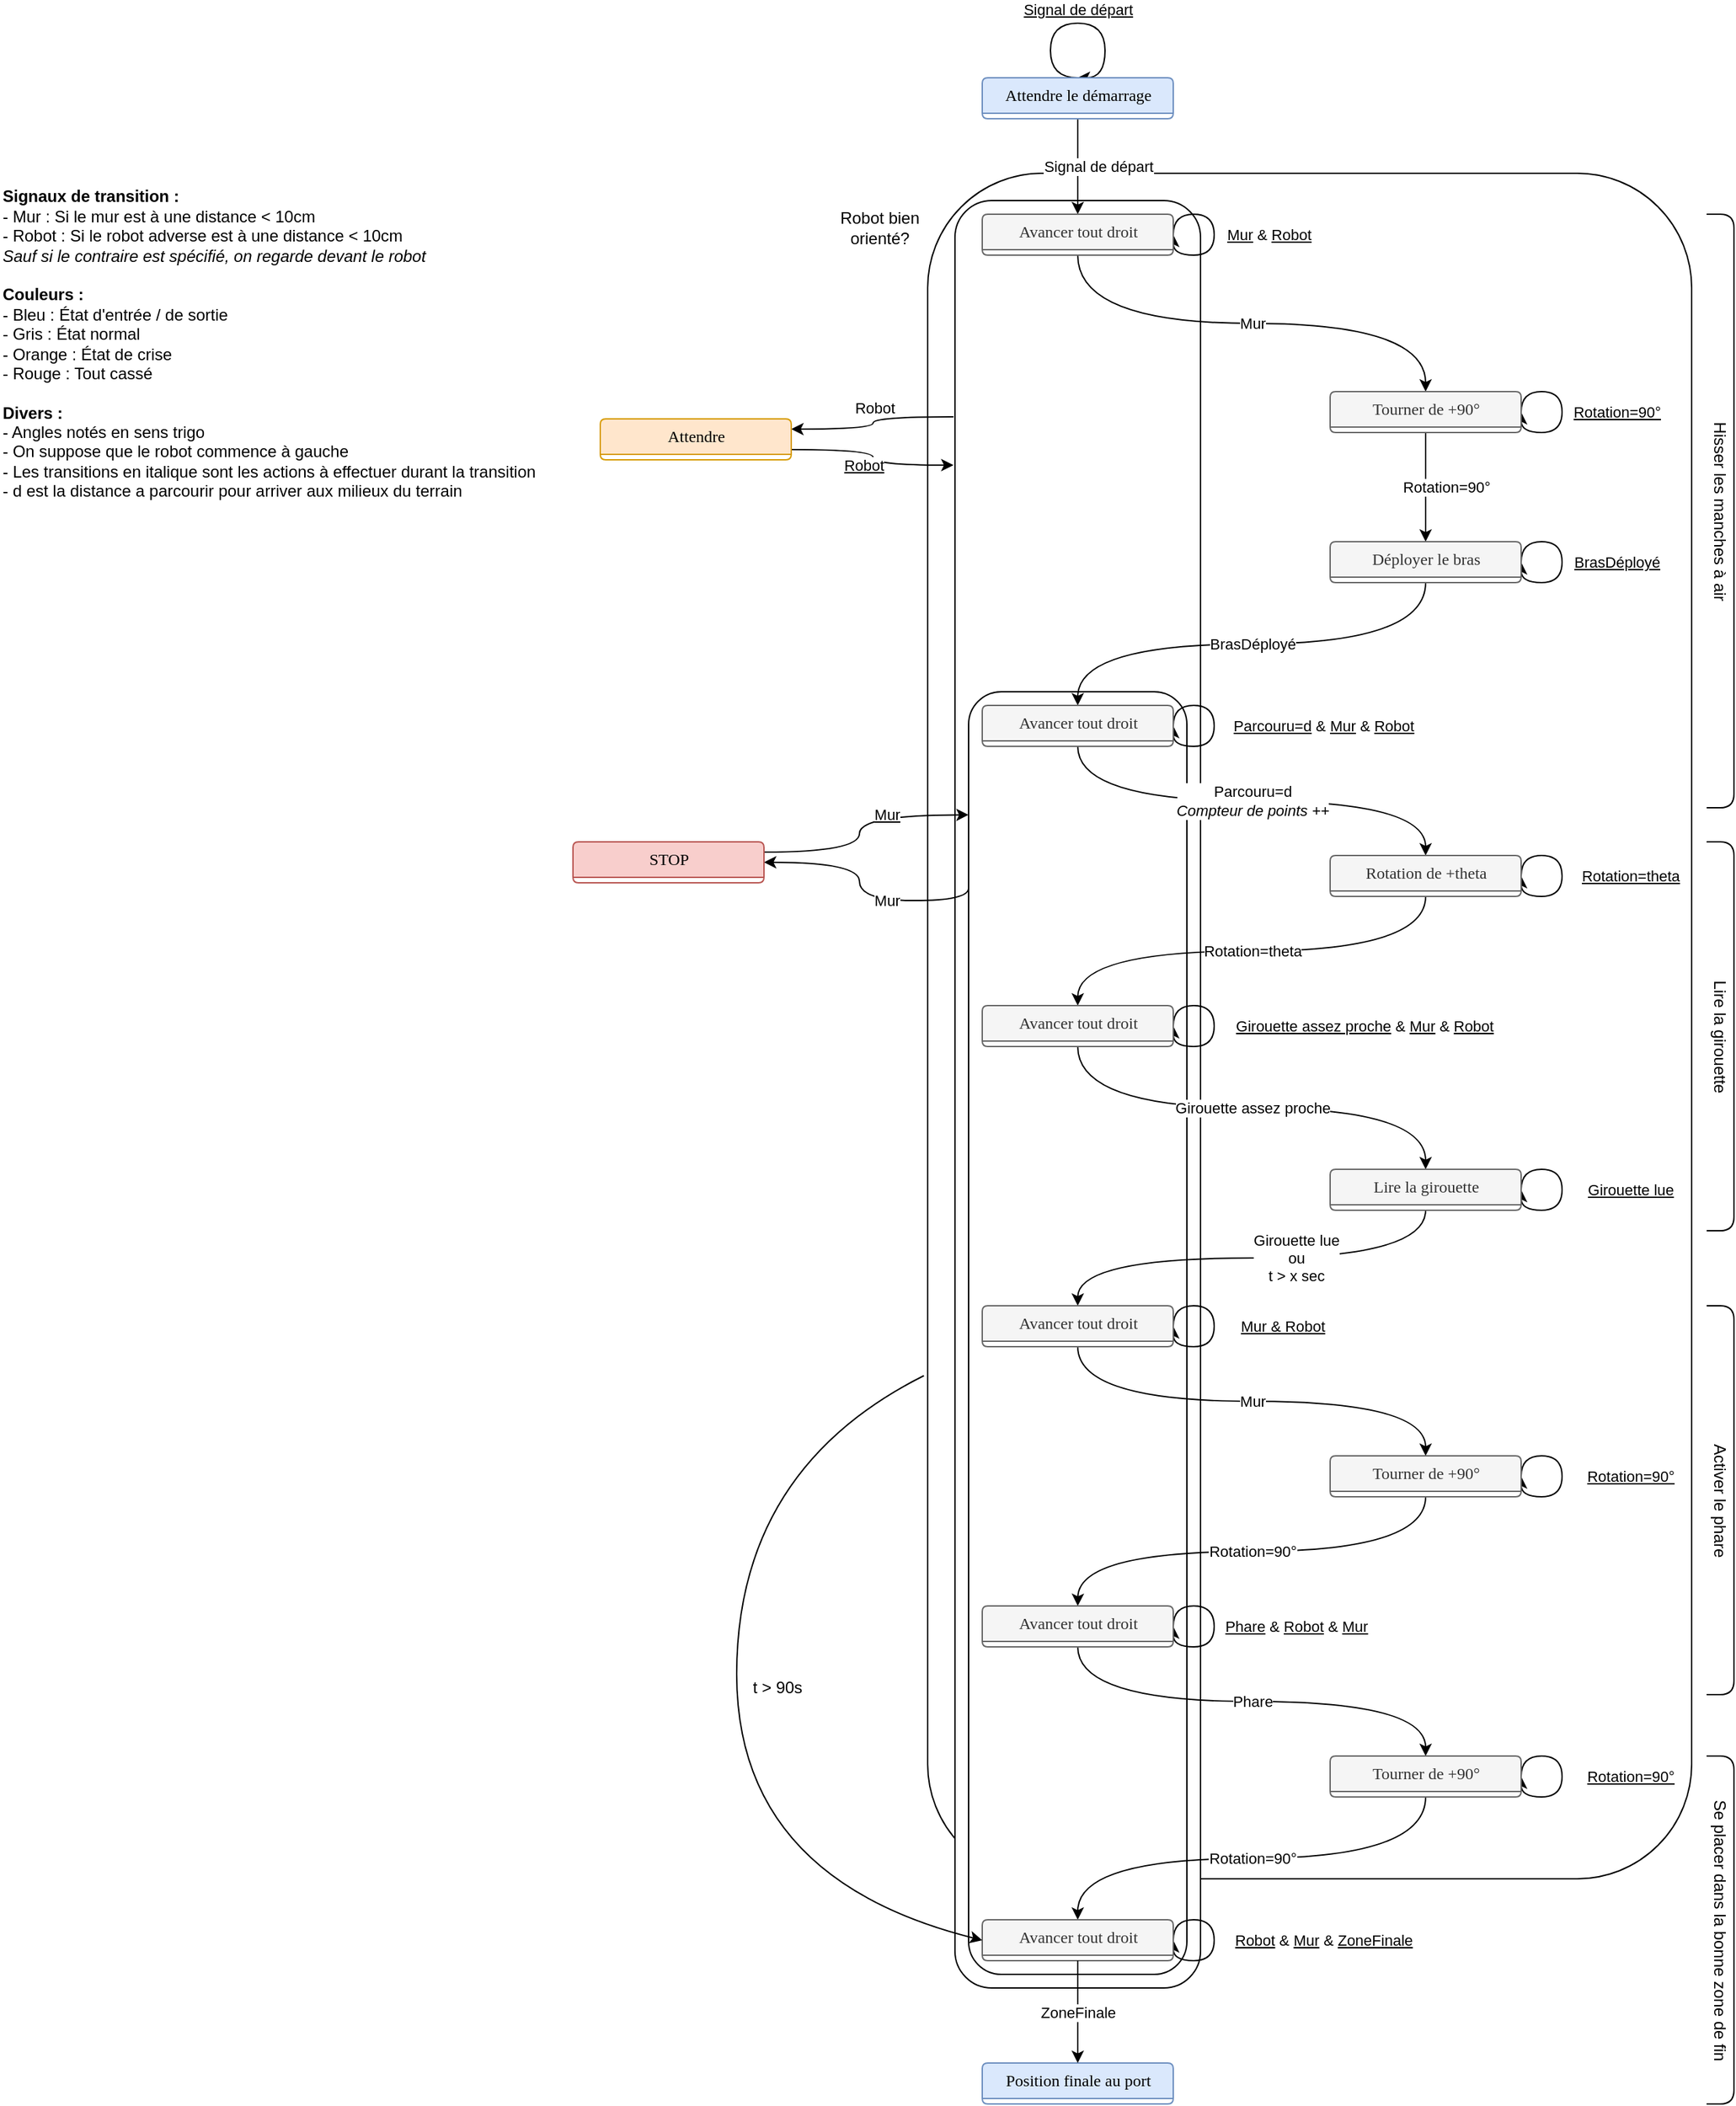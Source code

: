 <mxfile version="14.2.6" type="device"><diagram name="Page-1" id="b520641d-4fe3-3701-9064-5fc419738815"><mxGraphModel dx="2547" dy="750" grid="1" gridSize="10" guides="1" tooltips="1" connect="1" arrows="1" fold="1" page="1" pageScale="1" pageWidth="1100" pageHeight="850" background="#ffffff" math="0" shadow="0"><root><mxCell id="0"/><mxCell id="1" parent="0"/><mxCell id="2p9rYygOuAM-trx6Yood-19" value="" style="rounded=1;whiteSpace=wrap;html=1;" vertex="1" parent="1"><mxGeometry x="110" y="410" width="560" height="1250" as="geometry"/></mxCell><mxCell id="2p9rYygOuAM-trx6Yood-4" value="" style="rounded=1;whiteSpace=wrap;html=1;" vertex="1" parent="1"><mxGeometry x="130" y="430" width="180" height="1310" as="geometry"/></mxCell><mxCell id="2p9rYygOuAM-trx6Yood-2" value="" style="rounded=1;whiteSpace=wrap;html=1;" vertex="1" parent="1"><mxGeometry x="140" y="790" width="160" height="940" as="geometry"/></mxCell><mxCell id="s9x8Dmi7foAoJ5Lqia8o-12" value="Signal de départ" style="edgeStyle=orthogonalEdgeStyle;orthogonalLoop=1;jettySize=auto;html=1;curved=1;" parent="1" source="21ea969265ad0168-6" target="s9x8Dmi7foAoJ5Lqia8o-6" edge="1"><mxGeometry y="15" relative="1" as="geometry"><mxPoint as="offset"/></mxGeometry></mxCell><mxCell id="s9x8Dmi7foAoJ5Lqia8o-29" value="&lt;u&gt;Signal de départ&lt;/u&gt;" style="edgeStyle=orthogonalEdgeStyle;curved=1;orthogonalLoop=1;jettySize=auto;html=1;exitX=0.5;exitY=0;exitDx=0;exitDy=0;" parent="1" source="21ea969265ad0168-6" edge="1"><mxGeometry y="10" relative="1" as="geometry"><mxPoint x="220" y="340" as="targetPoint"/><Array as="points"><mxPoint x="200" y="340"/><mxPoint x="200" y="300"/><mxPoint x="240" y="300"/><mxPoint x="240" y="340"/></Array><mxPoint as="offset"/></mxGeometry></mxCell><mxCell id="21ea969265ad0168-6" value="Attendre&amp;nbsp;le démarrage" style="swimlane;html=1;fontStyle=0;childLayout=stackLayout;horizontal=1;startSize=26;fillColor=#dae8fc;horizontalStack=0;resizeParent=1;resizeLast=0;collapsible=1;marginBottom=0;swimlaneFillColor=#ffffff;align=center;rounded=1;shadow=0;comic=0;labelBackgroundColor=none;strokeWidth=1;fontFamily=Verdana;fontSize=12;strokeColor=#6c8ebf;" parent="1" vertex="1" collapsed="1"><mxGeometry x="150" y="340" width="140" height="30" as="geometry"><mxRectangle x="150" y="340" width="160" height="120" as="alternateBounds"/></mxGeometry></mxCell><mxCell id="21ea969265ad0168-7" value="Position : Zone de départ" style="text;html=1;strokeColor=none;fillColor=none;spacingLeft=4;spacingRight=4;whiteSpace=wrap;overflow=hidden;rotatable=0;points=[[0,0.5],[1,0.5]];portConstraint=eastwest;" parent="21ea969265ad0168-6" vertex="1"><mxGeometry y="26" width="140" height="26" as="geometry"/></mxCell><mxCell id="21ea969265ad0168-8" value="&lt;font color=&quot;#ff0000&quot;&gt;Vérifier qu'on peut orienter le robot en direction du bas (vers les manches à air)&lt;/font&gt;" style="text;html=1;strokeColor=none;fillColor=none;spacingLeft=4;spacingRight=4;whiteSpace=wrap;overflow=hidden;rotatable=0;points=[[0,0.5],[1,0.5]];portConstraint=eastwest;" parent="21ea969265ad0168-6" vertex="1"><mxGeometry y="52" width="140" height="58" as="geometry"/></mxCell><mxCell id="s9x8Dmi7foAoJ5Lqia8o-63" value="Mur" style="edgeStyle=orthogonalEdgeStyle;curved=1;orthogonalLoop=1;jettySize=auto;html=1;exitX=0.5;exitY=1;exitDx=0;exitDy=0;" parent="1" source="s9x8Dmi7foAoJ5Lqia8o-6" target="s9x8Dmi7foAoJ5Lqia8o-20" edge="1"><mxGeometry relative="1" as="geometry"/></mxCell><mxCell id="s9x8Dmi7foAoJ5Lqia8o-67" value="Robot" style="edgeStyle=orthogonalEdgeStyle;curved=1;orthogonalLoop=1;jettySize=auto;html=1;exitX=-0.006;exitY=0.121;exitDx=0;exitDy=0;entryX=1;entryY=0.25;entryDx=0;entryDy=0;exitPerimeter=0;" parent="1" source="2p9rYygOuAM-trx6Yood-4" target="s9x8Dmi7foAoJ5Lqia8o-30" edge="1"><mxGeometry x="-0.091" y="-7" relative="1" as="geometry"><mxPoint as="offset"/></mxGeometry></mxCell><mxCell id="s9x8Dmi7foAoJ5Lqia8o-69" value="&lt;u&gt;Mur&lt;/u&gt;&amp;nbsp;&amp;amp; &lt;u&gt;Robot&lt;/u&gt;" style="edgeStyle=orthogonalEdgeStyle;curved=1;orthogonalLoop=1;jettySize=auto;html=1;exitX=1;exitY=0.5;exitDx=0;exitDy=0;" parent="1" source="s9x8Dmi7foAoJ5Lqia8o-6" edge="1"><mxGeometry y="40" relative="1" as="geometry"><mxPoint x="290" y="455" as="targetPoint"/><Array as="points"><mxPoint x="290" y="440"/><mxPoint x="320" y="440"/><mxPoint x="320" y="470"/><mxPoint x="290" y="470"/></Array><mxPoint as="offset"/></mxGeometry></mxCell><mxCell id="s9x8Dmi7foAoJ5Lqia8o-6" value="Avancer tout droit" style="swimlane;html=1;fontStyle=0;childLayout=stackLayout;horizontal=1;startSize=26;fillColor=#f5f5f5;horizontalStack=0;resizeParent=1;resizeLast=0;collapsible=1;marginBottom=0;swimlaneFillColor=#ffffff;align=center;rounded=1;shadow=0;comic=0;labelBackgroundColor=none;strokeWidth=1;fontFamily=Verdana;fontSize=12;strokeColor=#666666;fontColor=#333333;" parent="1" vertex="1" collapsed="1"><mxGeometry x="150" y="440" width="140" height="30" as="geometry"><mxRectangle x="150" y="440" width="160" height="110" as="alternateBounds"/></mxGeometry></mxCell><mxCell id="s9x8Dmi7foAoJ5Lqia8o-7" value="Position : Zone de départ" style="text;html=1;strokeColor=none;fillColor=none;spacingLeft=4;spacingRight=4;whiteSpace=wrap;overflow=hidden;rotatable=0;points=[[0,0.5],[1,0.5]];portConstraint=eastwest;" parent="s9x8Dmi7foAoJ5Lqia8o-6" vertex="1"><mxGeometry y="26" width="140" height="26" as="geometry"/></mxCell><mxCell id="s9x8Dmi7foAoJ5Lqia8o-8" value="Corriger l'asservissement avec la distance au mur" style="text;html=1;strokeColor=none;fillColor=none;spacingLeft=4;spacingRight=4;whiteSpace=wrap;overflow=hidden;rotatable=0;points=[[0,0.5],[1,0.5]];portConstraint=eastwest;" parent="s9x8Dmi7foAoJ5Lqia8o-6" vertex="1"><mxGeometry y="52" width="140" height="58" as="geometry"/></mxCell><mxCell id="s9x8Dmi7foAoJ5Lqia8o-45" value="Rotation=90°" style="edgeStyle=orthogonalEdgeStyle;curved=1;orthogonalLoop=1;jettySize=auto;html=1;" parent="1" source="s9x8Dmi7foAoJ5Lqia8o-20" target="s9x8Dmi7foAoJ5Lqia8o-41" edge="1"><mxGeometry y="15" relative="1" as="geometry"><mxPoint as="offset"/></mxGeometry></mxCell><mxCell id="s9x8Dmi7foAoJ5Lqia8o-72" value="&lt;u&gt;Rotation=90°&lt;/u&gt;" style="edgeStyle=orthogonalEdgeStyle;curved=1;orthogonalLoop=1;jettySize=auto;html=1;exitX=1;exitY=0.5;exitDx=0;exitDy=0;entryX=1;entryY=0.5;entryDx=0;entryDy=0;" parent="1" source="s9x8Dmi7foAoJ5Lqia8o-20" target="s9x8Dmi7foAoJ5Lqia8o-20" edge="1"><mxGeometry y="40" relative="1" as="geometry"><mxPoint x="575" y="585.167" as="targetPoint"/><Array as="points"><mxPoint x="545" y="570"/><mxPoint x="575" y="570"/><mxPoint x="575" y="600"/><mxPoint x="545" y="600"/></Array><mxPoint as="offset"/></mxGeometry></mxCell><mxCell id="s9x8Dmi7foAoJ5Lqia8o-20" value="Tourner de +90°" style="swimlane;html=1;fontStyle=0;childLayout=stackLayout;horizontal=1;startSize=26;fillColor=#f5f5f5;horizontalStack=0;resizeParent=1;resizeLast=0;collapsible=1;marginBottom=0;swimlaneFillColor=#ffffff;align=center;rounded=1;shadow=0;comic=0;labelBackgroundColor=none;strokeWidth=1;fontFamily=Verdana;fontSize=12;strokeColor=#666666;fontColor=#333333;" parent="1" vertex="1" collapsed="1"><mxGeometry x="405" y="570" width="140" height="30" as="geometry"><mxRectangle x="405" y="570" width="160" height="110" as="alternateBounds"/></mxGeometry></mxCell><mxCell id="s9x8Dmi7foAoJ5Lqia8o-21" value="Position :&amp;nbsp;En bas à gauche" style="text;html=1;strokeColor=none;fillColor=none;spacingLeft=4;spacingRight=4;whiteSpace=wrap;overflow=hidden;rotatable=0;points=[[0,0.5],[1,0.5]];portConstraint=eastwest;" parent="s9x8Dmi7foAoJ5Lqia8o-20" vertex="1"><mxGeometry y="26" width="140" height="26" as="geometry"/></mxCell><mxCell id="s9x8Dmi7foAoJ5Lqia8o-22" value="Si l'angle n'est pas parfait, une correction pourra avoir lieu durant le déplacement" style="text;html=1;strokeColor=none;fillColor=none;spacingLeft=4;spacingRight=4;whiteSpace=wrap;overflow=hidden;rotatable=0;points=[[0,0.5],[1,0.5]];portConstraint=eastwest;" parent="s9x8Dmi7foAoJ5Lqia8o-20" vertex="1"><mxGeometry y="52" width="140" height="58" as="geometry"/></mxCell><mxCell id="s9x8Dmi7foAoJ5Lqia8o-68" value="&lt;u&gt;Robot&lt;/u&gt;" style="edgeStyle=orthogonalEdgeStyle;curved=1;orthogonalLoop=1;jettySize=auto;html=1;exitX=1;exitY=0.75;exitDx=0;exitDy=0;entryX=-0.006;entryY=0.148;entryDx=0;entryDy=0;entryPerimeter=0;" parent="1" source="s9x8Dmi7foAoJ5Lqia8o-30" target="2p9rYygOuAM-trx6Yood-4" edge="1"><mxGeometry x="0.091" y="-7" relative="1" as="geometry"><mxPoint as="offset"/></mxGeometry></mxCell><mxCell id="s9x8Dmi7foAoJ5Lqia8o-30" value="Attendre" style="swimlane;html=1;fontStyle=0;childLayout=stackLayout;horizontal=1;startSize=26;fillColor=#ffe6cc;horizontalStack=0;resizeParent=1;resizeLast=0;collapsible=1;marginBottom=0;swimlaneFillColor=#ffffff;align=center;rounded=1;shadow=0;comic=0;labelBackgroundColor=none;strokeWidth=1;fontFamily=Verdana;fontSize=12;strokeColor=#d79b00;" parent="1" vertex="1" collapsed="1"><mxGeometry x="-130" y="590" width="140" height="30" as="geometry"><mxRectangle x="-130" y="590" width="160" height="100" as="alternateBounds"/></mxGeometry></mxCell><mxCell id="s9x8Dmi7foAoJ5Lqia8o-31" value="Juste attendre. Contourner est risqué au niveau de l'asservissement &amp;amp; précision" style="text;html=1;strokeColor=none;fillColor=none;spacingLeft=4;spacingRight=4;whiteSpace=wrap;overflow=hidden;rotatable=0;points=[[0,0.5],[1,0.5]];portConstraint=eastwest;" parent="s9x8Dmi7foAoJ5Lqia8o-30" vertex="1"><mxGeometry y="26" width="140" height="74" as="geometry"/></mxCell><mxCell id="s9x8Dmi7foAoJ5Lqia8o-39" value="&lt;b&gt;Signaux de transition :&lt;br&gt;&lt;/b&gt;- Mur : Si le mur est à une distance &amp;lt; 10cm&lt;br&gt;&lt;div&gt;&lt;span&gt;- Robot : Si le robot adverse est à une distance &amp;lt; 10cm&lt;/span&gt;&lt;/div&gt;&lt;div&gt;&lt;i&gt;Sauf si le contraire est spécifié, on regarde devant le robot&lt;/i&gt;&lt;/div&gt;&lt;div&gt;&lt;br&gt;&lt;/div&gt;&lt;div&gt;&lt;b&gt;Couleurs :&lt;/b&gt;&lt;/div&gt;&lt;div&gt;- Bleu : État d'entrée / de sortie&lt;/div&gt;&lt;div&gt;- Gris : État normal&lt;/div&gt;&lt;div&gt;- Orange : État de crise&lt;/div&gt;&lt;div&gt;- Rouge : Tout cassé&lt;/div&gt;&lt;div&gt;&lt;b&gt;&lt;br&gt;&lt;/b&gt;&lt;/div&gt;&lt;div&gt;&lt;b&gt;Divers :&amp;nbsp;&lt;/b&gt;&lt;/div&gt;&lt;div&gt;- Angles notés en sens trigo&lt;/div&gt;&lt;div&gt;- On suppose que le robot commence à gauche&lt;/div&gt;&lt;div&gt;- Les transitions en italique sont les actions à effectuer durant la transition&lt;/div&gt;&lt;div&gt;- d est la distance a parcourir pour arriver aux milieux du terrain&lt;/div&gt;" style="text;html=1;align=left;verticalAlign=middle;resizable=0;points=[];autosize=1;" parent="1" vertex="1"><mxGeometry x="-570" y="420" width="410" height="230" as="geometry"/></mxCell><mxCell id="s9x8Dmi7foAoJ5Lqia8o-70" value="BrasDéployé" style="edgeStyle=orthogonalEdgeStyle;curved=1;orthogonalLoop=1;jettySize=auto;html=1;exitX=0.5;exitY=1;exitDx=0;exitDy=0;" parent="1" source="s9x8Dmi7foAoJ5Lqia8o-41" target="s9x8Dmi7foAoJ5Lqia8o-46" edge="1"><mxGeometry relative="1" as="geometry"/></mxCell><mxCell id="s9x8Dmi7foAoJ5Lqia8o-71" value="&lt;u&gt;BrasDéployé&lt;/u&gt;" style="edgeStyle=orthogonalEdgeStyle;curved=1;orthogonalLoop=1;jettySize=auto;html=1;exitX=1;exitY=0.5;exitDx=0;exitDy=0;entryX=1;entryY=0.5;entryDx=0;entryDy=0;" parent="1" source="s9x8Dmi7foAoJ5Lqia8o-41" target="s9x8Dmi7foAoJ5Lqia8o-41" edge="1"><mxGeometry y="40" relative="1" as="geometry"><mxPoint x="615" y="695.167" as="targetPoint"/><Array as="points"><mxPoint x="545" y="680"/><mxPoint x="575" y="680"/><mxPoint x="575" y="710"/><mxPoint x="545" y="710"/></Array><mxPoint as="offset"/></mxGeometry></mxCell><mxCell id="s9x8Dmi7foAoJ5Lqia8o-41" value="Déployer le bras" style="swimlane;html=1;fontStyle=0;childLayout=stackLayout;horizontal=1;startSize=26;fillColor=#f5f5f5;horizontalStack=0;resizeParent=1;resizeLast=0;collapsible=1;marginBottom=0;swimlaneFillColor=#ffffff;align=center;rounded=1;shadow=0;comic=0;labelBackgroundColor=none;strokeWidth=1;fontFamily=Verdana;fontSize=12;strokeColor=#666666;fontColor=#333333;" parent="1" vertex="1" collapsed="1"><mxGeometry x="405" y="680" width="140" height="30" as="geometry"><mxRectangle x="405" y="680" width="160" height="110" as="alternateBounds"/></mxGeometry></mxCell><mxCell id="s9x8Dmi7foAoJ5Lqia8o-42" value="Position : Zone de départ" style="text;html=1;strokeColor=none;fillColor=none;spacingLeft=4;spacingRight=4;whiteSpace=wrap;overflow=hidden;rotatable=0;points=[[0,0.5],[1,0.5]];portConstraint=eastwest;" parent="s9x8Dmi7foAoJ5Lqia8o-41" vertex="1"><mxGeometry y="26" width="140" height="26" as="geometry"/></mxCell><mxCell id="s9x8Dmi7foAoJ5Lqia8o-43" value="&lt;font color=&quot;#ff0000&quot;&gt;Peut-être implémenter une gestion de crise si le bras est bloqué&lt;/font&gt;" style="text;html=1;strokeColor=none;fillColor=none;spacingLeft=4;spacingRight=4;whiteSpace=wrap;overflow=hidden;rotatable=0;points=[[0,0.5],[1,0.5]];portConstraint=eastwest;" parent="s9x8Dmi7foAoJ5Lqia8o-41" vertex="1"><mxGeometry y="52" width="140" height="48" as="geometry"/></mxCell><mxCell id="s9x8Dmi7foAoJ5Lqia8o-65" value="&lt;u&gt;Parcouru=d&lt;/u&gt;&amp;nbsp;&amp;amp; &lt;u&gt;Mur&lt;/u&gt;&amp;nbsp;&amp;amp; &lt;u&gt;Robot&lt;/u&gt;" style="edgeStyle=orthogonalEdgeStyle;curved=1;orthogonalLoop=1;jettySize=auto;html=1;exitX=1;exitY=0.5;exitDx=0;exitDy=0;entryX=1;entryY=0.5;entryDx=0;entryDy=0;" parent="1" source="s9x8Dmi7foAoJ5Lqia8o-46" target="s9x8Dmi7foAoJ5Lqia8o-46" edge="1"><mxGeometry y="80" relative="1" as="geometry"><mxPoint x="350" y="800" as="targetPoint"/><Array as="points"><mxPoint x="290" y="800"/><mxPoint x="320" y="800"/><mxPoint x="320" y="830"/><mxPoint x="290" y="830"/></Array><mxPoint as="offset"/></mxGeometry></mxCell><mxCell id="s9x8Dmi7foAoJ5Lqia8o-78" value="Parcouru=d&lt;br&gt;&lt;i&gt;Compteur de points ++&lt;/i&gt;" style="edgeStyle=orthogonalEdgeStyle;curved=1;orthogonalLoop=1;jettySize=auto;html=1;exitX=0.5;exitY=1;exitDx=0;exitDy=0;" parent="1" source="s9x8Dmi7foAoJ5Lqia8o-46" target="s9x8Dmi7foAoJ5Lqia8o-75" edge="1"><mxGeometry relative="1" as="geometry"/></mxCell><mxCell id="s9x8Dmi7foAoJ5Lqia8o-82" value="Mur" style="edgeStyle=orthogonalEdgeStyle;curved=1;orthogonalLoop=1;jettySize=auto;html=1;exitX=0;exitY=0.153;exitDx=0;exitDy=0;entryX=1;entryY=0.5;entryDx=0;entryDy=0;exitPerimeter=0;" parent="1" source="2p9rYygOuAM-trx6Yood-2" target="s9x8Dmi7foAoJ5Lqia8o-79" edge="1"><mxGeometry x="-0.261" relative="1" as="geometry"><Array as="points"><mxPoint x="140" y="943"/><mxPoint x="60" y="943"/><mxPoint x="60" y="915"/></Array><mxPoint as="offset"/><mxPoint x="140" y="900" as="sourcePoint"/></mxGeometry></mxCell><mxCell id="s9x8Dmi7foAoJ5Lqia8o-46" value="Avancer tout droit" style="swimlane;html=1;fontStyle=0;childLayout=stackLayout;horizontal=1;startSize=26;fillColor=#f5f5f5;horizontalStack=0;resizeParent=1;resizeLast=0;collapsible=1;marginBottom=0;swimlaneFillColor=#ffffff;align=center;rounded=1;shadow=0;comic=0;labelBackgroundColor=none;strokeWidth=1;fontFamily=Verdana;fontSize=12;strokeColor=#666666;fontColor=#333333;" parent="1" vertex="1" collapsed="1"><mxGeometry x="150" y="800" width="140" height="30" as="geometry"><mxRectangle x="150" y="800" width="160" height="110" as="alternateBounds"/></mxGeometry></mxCell><mxCell id="s9x8Dmi7foAoJ5Lqia8o-47" value="Position : Zone de départ" style="text;html=1;strokeColor=none;fillColor=none;spacingLeft=4;spacingRight=4;whiteSpace=wrap;overflow=hidden;rotatable=0;points=[[0,0.5],[1,0.5]];portConstraint=eastwest;" parent="s9x8Dmi7foAoJ5Lqia8o-46" vertex="1"><mxGeometry y="26" width="140" height="26" as="geometry"/></mxCell><mxCell id="s9x8Dmi7foAoJ5Lqia8o-48" value="&lt;font color=&quot;#ff0000&quot;&gt;Distance à parcourir à préciser !&lt;/font&gt;" style="text;html=1;strokeColor=none;fillColor=none;spacingLeft=4;spacingRight=4;whiteSpace=wrap;overflow=hidden;rotatable=0;points=[[0,0.5],[1,0.5]];portConstraint=eastwest;" parent="s9x8Dmi7foAoJ5Lqia8o-46" vertex="1"><mxGeometry y="52" width="140" height="48" as="geometry"/></mxCell><mxCell id="s9x8Dmi7foAoJ5Lqia8o-84" value="&lt;u&gt;Rotation=theta&lt;/u&gt;" style="edgeStyle=orthogonalEdgeStyle;curved=1;orthogonalLoop=1;jettySize=auto;html=1;exitX=1;exitY=0.5;exitDx=0;exitDy=0;entryX=1;entryY=0.5;entryDx=0;entryDy=0;" parent="1" source="s9x8Dmi7foAoJ5Lqia8o-75" target="s9x8Dmi7foAoJ5Lqia8o-75" edge="1"><mxGeometry y="50" relative="1" as="geometry"><mxPoint x="595" y="925.167" as="targetPoint"/><Array as="points"><mxPoint x="545" y="910"/><mxPoint x="575" y="910"/><mxPoint x="575" y="940"/><mxPoint x="545" y="940"/></Array><mxPoint as="offset"/></mxGeometry></mxCell><mxCell id="s9x8Dmi7foAoJ5Lqia8o-88" value="Rotation=theta" style="edgeStyle=orthogonalEdgeStyle;curved=1;orthogonalLoop=1;jettySize=auto;html=1;exitX=0.5;exitY=1;exitDx=0;exitDy=0;" parent="1" source="s9x8Dmi7foAoJ5Lqia8o-75" target="s9x8Dmi7foAoJ5Lqia8o-85" edge="1"><mxGeometry relative="1" as="geometry"/></mxCell><mxCell id="s9x8Dmi7foAoJ5Lqia8o-75" value="Rotation de +theta" style="swimlane;html=1;fontStyle=0;childLayout=stackLayout;horizontal=1;startSize=26;fillColor=#f5f5f5;horizontalStack=0;resizeParent=1;resizeLast=0;collapsible=1;marginBottom=0;swimlaneFillColor=#ffffff;align=center;rounded=1;shadow=0;comic=0;labelBackgroundColor=none;strokeWidth=1;fontFamily=Verdana;fontSize=12;strokeColor=#666666;fontColor=#333333;" parent="1" vertex="1" collapsed="1"><mxGeometry x="405" y="910" width="140" height="30" as="geometry"><mxRectangle x="150" y="910" width="160" height="188" as="alternateBounds"/></mxGeometry></mxCell><mxCell id="s9x8Dmi7foAoJ5Lqia8o-76" value="Position : À droite des manches à air" style="text;html=1;strokeColor=none;fillColor=none;spacingLeft=4;spacingRight=4;whiteSpace=wrap;overflow=hidden;rotatable=0;points=[[0,0.5],[1,0.5]];portConstraint=eastwest;" parent="s9x8Dmi7foAoJ5Lqia8o-75" vertex="1"><mxGeometry y="26" width="140" height="44" as="geometry"/></mxCell><mxCell id="s9x8Dmi7foAoJ5Lqia8o-77" value="&lt;font color=&quot;#ff0000&quot;&gt;Theta à définir. Peut-être quon peut le définir en observant de loin la girouette et en demandant à la jetson quand elle est au milieu de l'écran&lt;/font&gt;" style="text;html=1;strokeColor=none;fillColor=none;spacingLeft=4;spacingRight=4;whiteSpace=wrap;overflow=hidden;rotatable=0;points=[[0,0.5],[1,0.5]];portConstraint=eastwest;" parent="s9x8Dmi7foAoJ5Lqia8o-75" vertex="1"><mxGeometry y="70" width="140" height="118" as="geometry"/></mxCell><mxCell id="s9x8Dmi7foAoJ5Lqia8o-83" value="&lt;u&gt;Mur&lt;/u&gt;" style="edgeStyle=orthogonalEdgeStyle;curved=1;orthogonalLoop=1;jettySize=auto;html=1;exitX=1;exitY=0.25;exitDx=0;exitDy=0;entryX=0;entryY=0.096;entryDx=0;entryDy=0;entryPerimeter=0;" parent="1" source="s9x8Dmi7foAoJ5Lqia8o-79" target="2p9rYygOuAM-trx6Yood-2" edge="1"><mxGeometry x="0.323" relative="1" as="geometry"><Array as="points"><mxPoint x="60" y="908"/><mxPoint x="60" y="880"/></Array><mxPoint as="offset"/><mxPoint x="140" y="890" as="targetPoint"/></mxGeometry></mxCell><mxCell id="s9x8Dmi7foAoJ5Lqia8o-79" value="STOP" style="swimlane;html=1;fontStyle=0;childLayout=stackLayout;horizontal=1;startSize=26;fillColor=#f8cecc;horizontalStack=0;resizeParent=1;resizeLast=0;collapsible=1;marginBottom=0;swimlaneFillColor=#ffffff;align=center;rounded=1;shadow=0;comic=0;labelBackgroundColor=none;strokeWidth=1;fontFamily=Verdana;fontSize=12;strokeColor=#b85450;" parent="1" vertex="1" collapsed="1"><mxGeometry x="-150" y="900" width="140" height="30" as="geometry"><mxRectangle x="-130" y="850" width="160" height="120" as="alternateBounds"/></mxGeometry></mxCell><mxCell id="s9x8Dmi7foAoJ5Lqia8o-80" value="On ne devrait pas se retrouver devant un mur. Si pourtant on se retrouve devant, on pourrait rotater un peu plus jusqu'à pouvoir repartir" style="text;html=1;strokeColor=none;fillColor=none;spacingLeft=4;spacingRight=4;whiteSpace=wrap;overflow=hidden;rotatable=0;points=[[0,0.5],[1,0.5]];portConstraint=eastwest;" parent="s9x8Dmi7foAoJ5Lqia8o-79" vertex="1"><mxGeometry y="26" width="140" height="94" as="geometry"/></mxCell><mxCell id="s9x8Dmi7foAoJ5Lqia8o-89" value="&lt;u&gt;Girouette assez proche&lt;/u&gt;&amp;nbsp;&amp;amp; &lt;u&gt;Mur&lt;/u&gt;&amp;nbsp;&amp;amp; &lt;u&gt;Robot&lt;/u&gt;" style="edgeStyle=orthogonalEdgeStyle;curved=1;orthogonalLoop=1;jettySize=auto;html=1;exitX=1;exitY=0.5;exitDx=0;exitDy=0;entryX=1;entryY=0.5;entryDx=0;entryDy=0;" parent="1" source="s9x8Dmi7foAoJ5Lqia8o-85" target="s9x8Dmi7foAoJ5Lqia8o-85" edge="1"><mxGeometry y="110" relative="1" as="geometry"><mxPoint x="330" y="1035.167" as="targetPoint"/><Array as="points"><mxPoint x="290" y="1020"/><mxPoint x="320" y="1020"/><mxPoint x="320" y="1050"/><mxPoint x="290" y="1050"/></Array><mxPoint as="offset"/></mxGeometry></mxCell><mxCell id="s9x8Dmi7foAoJ5Lqia8o-101" value="Girouette assez proche" style="edgeStyle=orthogonalEdgeStyle;curved=1;orthogonalLoop=1;jettySize=auto;html=1;exitX=0.5;exitY=1;exitDx=0;exitDy=0;" parent="1" source="s9x8Dmi7foAoJ5Lqia8o-85" target="s9x8Dmi7foAoJ5Lqia8o-98" edge="1"><mxGeometry relative="1" as="geometry"/></mxCell><mxCell id="s9x8Dmi7foAoJ5Lqia8o-85" value="Avancer tout droit" style="swimlane;html=1;fontStyle=0;childLayout=stackLayout;horizontal=1;startSize=26;fillColor=#f5f5f5;horizontalStack=0;resizeParent=1;resizeLast=0;collapsible=1;marginBottom=0;swimlaneFillColor=#ffffff;align=center;rounded=1;shadow=0;comic=0;labelBackgroundColor=none;strokeWidth=1;fontFamily=Verdana;fontSize=12;strokeColor=#666666;fontColor=#333333;" parent="1" vertex="1" collapsed="1"><mxGeometry x="150" y="1020" width="140" height="30" as="geometry"><mxRectangle x="150" y="910" width="160" height="188" as="alternateBounds"/></mxGeometry></mxCell><mxCell id="s9x8Dmi7foAoJ5Lqia8o-86" value="Position : À droite des manches à air" style="text;html=1;strokeColor=none;fillColor=none;spacingLeft=4;spacingRight=4;whiteSpace=wrap;overflow=hidden;rotatable=0;points=[[0,0.5],[1,0.5]];portConstraint=eastwest;" parent="s9x8Dmi7foAoJ5Lqia8o-85" vertex="1"><mxGeometry y="26" width="140" height="44" as="geometry"/></mxCell><mxCell id="s9x8Dmi7foAoJ5Lqia8o-87" value="&lt;font color=&quot;#ff0000&quot;&gt;Theta à définir. Peut-être quon peut le définir en observant de loin la girouette et en demandant à la jetson quand elle est au milieu de l'écran&lt;/font&gt;" style="text;html=1;strokeColor=none;fillColor=none;spacingLeft=4;spacingRight=4;whiteSpace=wrap;overflow=hidden;rotatable=0;points=[[0,0.5],[1,0.5]];portConstraint=eastwest;" parent="s9x8Dmi7foAoJ5Lqia8o-85" vertex="1"><mxGeometry y="70" width="140" height="118" as="geometry"/></mxCell><mxCell id="s9x8Dmi7foAoJ5Lqia8o-105" value="Girouette lue &lt;br&gt;ou&lt;br&gt;t &amp;gt; x sec" style="edgeStyle=orthogonalEdgeStyle;curved=1;orthogonalLoop=1;jettySize=auto;html=1;exitX=0.5;exitY=1;exitDx=0;exitDy=0;" parent="1" source="s9x8Dmi7foAoJ5Lqia8o-98" target="s9x8Dmi7foAoJ5Lqia8o-102" edge="1"><mxGeometry x="-0.2" relative="1" as="geometry"><mxPoint as="offset"/></mxGeometry></mxCell><mxCell id="s9x8Dmi7foAoJ5Lqia8o-106" value="&lt;u&gt;Girouette lue&lt;/u&gt;" style="edgeStyle=orthogonalEdgeStyle;curved=1;orthogonalLoop=1;jettySize=auto;html=1;exitX=1;exitY=0.5;exitDx=0;exitDy=0;entryX=1;entryY=0.5;entryDx=0;entryDy=0;" parent="1" source="s9x8Dmi7foAoJ5Lqia8o-98" target="s9x8Dmi7foAoJ5Lqia8o-98" edge="1"><mxGeometry y="50" relative="1" as="geometry"><mxPoint x="595" y="1155.167" as="targetPoint"/><Array as="points"><mxPoint x="545" y="1140"/><mxPoint x="575" y="1140"/><mxPoint x="575" y="1170"/><mxPoint x="545" y="1170"/></Array><mxPoint as="offset"/></mxGeometry></mxCell><mxCell id="s9x8Dmi7foAoJ5Lqia8o-98" value="Lire la girouette" style="swimlane;html=1;fontStyle=0;childLayout=stackLayout;horizontal=1;startSize=26;fillColor=#f5f5f5;horizontalStack=0;resizeParent=1;resizeLast=0;collapsible=1;marginBottom=0;swimlaneFillColor=#ffffff;align=center;rounded=1;shadow=0;comic=0;labelBackgroundColor=none;strokeWidth=1;fontFamily=Verdana;fontSize=12;strokeColor=#666666;fontColor=#333333;" parent="1" vertex="1" collapsed="1"><mxGeometry x="405" y="1140" width="140" height="30" as="geometry"><mxRectangle x="405" y="1140" width="160" height="188" as="alternateBounds"/></mxGeometry></mxCell><mxCell id="s9x8Dmi7foAoJ5Lqia8o-99" value="Position : À droite des manches à air" style="text;html=1;strokeColor=none;fillColor=none;spacingLeft=4;spacingRight=4;whiteSpace=wrap;overflow=hidden;rotatable=0;points=[[0,0.5],[1,0.5]];portConstraint=eastwest;" parent="s9x8Dmi7foAoJ5Lqia8o-98" vertex="1"><mxGeometry y="26" width="140" height="44" as="geometry"/></mxCell><mxCell id="s9x8Dmi7foAoJ5Lqia8o-100" value="&lt;font color=&quot;#ff0000&quot;&gt;Theta à définir. Peut-être quon peut le définir en observant de loin la girouette et en demandant à la jetson quand elle est au milieu de l'écran&lt;/font&gt;" style="text;html=1;strokeColor=none;fillColor=none;spacingLeft=4;spacingRight=4;whiteSpace=wrap;overflow=hidden;rotatable=0;points=[[0,0.5],[1,0.5]];portConstraint=eastwest;" parent="s9x8Dmi7foAoJ5Lqia8o-98" vertex="1"><mxGeometry y="70" width="140" height="118" as="geometry"/></mxCell><mxCell id="s9x8Dmi7foAoJ5Lqia8o-110" value="Mur" style="edgeStyle=orthogonalEdgeStyle;curved=1;orthogonalLoop=1;jettySize=auto;html=1;entryX=0.5;entryY=0;entryDx=0;entryDy=0;exitX=0.5;exitY=1;exitDx=0;exitDy=0;" parent="1" source="s9x8Dmi7foAoJ5Lqia8o-102" edge="1" target="s9x8Dmi7foAoJ5Lqia8o-111"><mxGeometry relative="1" as="geometry"><mxPoint x="220" y="1350.0" as="targetPoint"/></mxGeometry></mxCell><mxCell id="s9x8Dmi7foAoJ5Lqia8o-119" value="Mur&amp;nbsp;&amp;amp; Robot" style="edgeStyle=orthogonalEdgeStyle;curved=1;orthogonalLoop=1;jettySize=auto;html=1;exitX=1;exitY=0.5;exitDx=0;exitDy=0;entryX=1;entryY=0.5;entryDx=0;entryDy=0;fontStyle=4" parent="1" source="s9x8Dmi7foAoJ5Lqia8o-102" target="s9x8Dmi7foAoJ5Lqia8o-102" edge="1"><mxGeometry y="50" relative="1" as="geometry"><mxPoint x="330" y="1255.167" as="targetPoint"/><Array as="points"><mxPoint x="290" y="1240"/><mxPoint x="320" y="1240"/><mxPoint x="320" y="1270"/><mxPoint x="290" y="1270"/></Array><mxPoint as="offset"/></mxGeometry></mxCell><mxCell id="s9x8Dmi7foAoJ5Lqia8o-102" value="Avancer tout droit" style="swimlane;html=1;fontStyle=0;childLayout=stackLayout;horizontal=1;startSize=26;fillColor=#f5f5f5;horizontalStack=0;resizeParent=1;resizeLast=0;collapsible=1;marginBottom=0;swimlaneFillColor=#ffffff;align=center;rounded=1;shadow=0;comic=0;labelBackgroundColor=none;strokeWidth=1;fontFamily=Verdana;fontSize=12;strokeColor=#666666;fontColor=#333333;" parent="1" vertex="1" collapsed="1"><mxGeometry x="150" y="1240" width="140" height="30" as="geometry"><mxRectangle x="150" y="1240" width="160" height="110" as="alternateBounds"/></mxGeometry></mxCell><mxCell id="s9x8Dmi7foAoJ5Lqia8o-103" value="Position : Milieu du terrain environ" style="text;html=1;strokeColor=none;fillColor=none;spacingLeft=4;spacingRight=4;whiteSpace=wrap;overflow=hidden;rotatable=0;points=[[0,0.5],[1,0.5]];portConstraint=eastwest;" parent="s9x8Dmi7foAoJ5Lqia8o-102" vertex="1"><mxGeometry y="26" width="140" height="44" as="geometry"/></mxCell><mxCell id="s9x8Dmi7foAoJ5Lqia8o-104" value="Avancer jusqu'au mur supérieur" style="text;html=1;strokeColor=none;fillColor=none;spacingLeft=4;spacingRight=4;whiteSpace=wrap;overflow=hidden;rotatable=0;points=[[0,0.5],[1,0.5]];portConstraint=eastwest;" parent="s9x8Dmi7foAoJ5Lqia8o-102" vertex="1"><mxGeometry y="70" width="140" height="40" as="geometry"/></mxCell><mxCell id="s9x8Dmi7foAoJ5Lqia8o-114" value="&lt;u&gt;Rotation=90°&lt;/u&gt;" style="edgeStyle=orthogonalEdgeStyle;curved=1;orthogonalLoop=1;jettySize=auto;html=1;exitX=1;exitY=0.5;exitDx=0;exitDy=0;entryX=1;entryY=0.5;entryDx=0;entryDy=0;" parent="1" source="s9x8Dmi7foAoJ5Lqia8o-111" target="s9x8Dmi7foAoJ5Lqia8o-111" edge="1"><mxGeometry y="50" relative="1" as="geometry"><mxPoint x="625" y="1380" as="targetPoint"/><Array as="points"><mxPoint x="545" y="1350"/><mxPoint x="575" y="1350"/><mxPoint x="575" y="1380"/><mxPoint x="545" y="1380"/></Array><mxPoint as="offset"/></mxGeometry></mxCell><mxCell id="s9x8Dmi7foAoJ5Lqia8o-118" value="Rotation=90°" style="edgeStyle=orthogonalEdgeStyle;curved=1;orthogonalLoop=1;jettySize=auto;html=1;exitX=0.5;exitY=1;exitDx=0;exitDy=0;" parent="1" source="s9x8Dmi7foAoJ5Lqia8o-111" edge="1"><mxGeometry relative="1" as="geometry"><mxPoint x="220" y="1460" as="targetPoint"/></mxGeometry></mxCell><mxCell id="s9x8Dmi7foAoJ5Lqia8o-111" value="Tourner de +90°" style="swimlane;html=1;fontStyle=0;childLayout=stackLayout;horizontal=1;startSize=26;fillColor=#f5f5f5;horizontalStack=0;resizeParent=1;resizeLast=0;collapsible=1;marginBottom=0;swimlaneFillColor=#ffffff;align=center;rounded=1;shadow=0;comic=0;labelBackgroundColor=none;strokeWidth=1;fontFamily=Verdana;fontSize=12;strokeColor=#666666;fontColor=#333333;" parent="1" vertex="1" collapsed="1"><mxGeometry x="405" y="1350" width="140" height="30" as="geometry"><mxRectangle x="150" y="570" width="160" height="110" as="alternateBounds"/></mxGeometry></mxCell><mxCell id="s9x8Dmi7foAoJ5Lqia8o-112" value="Position :&amp;nbsp;En bas à gauche" style="text;html=1;strokeColor=none;fillColor=none;spacingLeft=4;spacingRight=4;whiteSpace=wrap;overflow=hidden;rotatable=0;points=[[0,0.5],[1,0.5]];portConstraint=eastwest;" parent="s9x8Dmi7foAoJ5Lqia8o-111" vertex="1"><mxGeometry y="26" width="140" height="26" as="geometry"/></mxCell><mxCell id="s9x8Dmi7foAoJ5Lqia8o-113" value="Si l'angle n'est pas parfait, une correction pourra avoir lieu durant le déplacement" style="text;html=1;strokeColor=none;fillColor=none;spacingLeft=4;spacingRight=4;whiteSpace=wrap;overflow=hidden;rotatable=0;points=[[0,0.5],[1,0.5]];portConstraint=eastwest;" parent="s9x8Dmi7foAoJ5Lqia8o-111" vertex="1"><mxGeometry y="52" width="140" height="58" as="geometry"/></mxCell><mxCell id="s9x8Dmi7foAoJ5Lqia8o-130" value="&lt;u&gt;Phare&lt;/u&gt; &amp;amp; &lt;u&gt;Robot&lt;/u&gt;&amp;nbsp;&amp;amp; &lt;u&gt;Mur&lt;/u&gt;" style="edgeStyle=orthogonalEdgeStyle;curved=1;orthogonalLoop=1;jettySize=auto;html=1;exitX=1;exitY=0.5;exitDx=0;exitDy=0;entryX=1;entryY=0.5;entryDx=0;entryDy=0;" parent="1" source="s9x8Dmi7foAoJ5Lqia8o-124" target="s9x8Dmi7foAoJ5Lqia8o-124" edge="1"><mxGeometry y="60" relative="1" as="geometry"><mxPoint x="330" y="1475.167" as="targetPoint"/><Array as="points"><mxPoint x="290" y="1460"/><mxPoint x="320" y="1460"/><mxPoint x="320" y="1490"/><mxPoint x="290" y="1490"/></Array><mxPoint as="offset"/></mxGeometry></mxCell><mxCell id="s9x8Dmi7foAoJ5Lqia8o-138" value="Phare" style="edgeStyle=orthogonalEdgeStyle;curved=1;orthogonalLoop=1;jettySize=auto;html=1;entryX=0.5;entryY=0;entryDx=0;entryDy=0;exitX=0.5;exitY=1;exitDx=0;exitDy=0;" parent="1" source="s9x8Dmi7foAoJ5Lqia8o-124" edge="1" target="s9x8Dmi7foAoJ5Lqia8o-143"><mxGeometry relative="1" as="geometry"><mxPoint x="220" y="1570" as="targetPoint"/></mxGeometry></mxCell><mxCell id="s9x8Dmi7foAoJ5Lqia8o-124" value="Avancer tout droit" style="swimlane;html=1;fontStyle=0;childLayout=stackLayout;horizontal=1;startSize=26;fillColor=#f5f5f5;horizontalStack=0;resizeParent=1;resizeLast=0;collapsible=1;marginBottom=0;swimlaneFillColor=#ffffff;align=center;rounded=1;shadow=0;comic=0;labelBackgroundColor=none;strokeWidth=1;fontFamily=Verdana;fontSize=12;strokeColor=#666666;fontColor=#333333;" parent="1" vertex="1" collapsed="1"><mxGeometry x="150" y="1460" width="140" height="30" as="geometry"><mxRectangle x="150" y="570" width="160" height="110" as="alternateBounds"/></mxGeometry></mxCell><mxCell id="s9x8Dmi7foAoJ5Lqia8o-125" value="Position :&amp;nbsp;En bas à gauche" style="text;html=1;strokeColor=none;fillColor=none;spacingLeft=4;spacingRight=4;whiteSpace=wrap;overflow=hidden;rotatable=0;points=[[0,0.5],[1,0.5]];portConstraint=eastwest;" parent="s9x8Dmi7foAoJ5Lqia8o-124" vertex="1"><mxGeometry y="26" width="140" height="26" as="geometry"/></mxCell><mxCell id="s9x8Dmi7foAoJ5Lqia8o-126" value="Si l'angle n'est pas parfait, une correction pourra avoir lieu durant le déplacement" style="text;html=1;strokeColor=none;fillColor=none;spacingLeft=4;spacingRight=4;whiteSpace=wrap;overflow=hidden;rotatable=0;points=[[0,0.5],[1,0.5]];portConstraint=eastwest;" parent="s9x8Dmi7foAoJ5Lqia8o-124" vertex="1"><mxGeometry y="52" width="140" height="58" as="geometry"/></mxCell><mxCell id="s9x8Dmi7foAoJ5Lqia8o-147" value="&lt;u&gt;Rotation=90°&lt;/u&gt;" style="edgeStyle=orthogonalEdgeStyle;curved=1;orthogonalLoop=1;jettySize=auto;html=1;exitX=1;exitY=0.5;exitDx=0;exitDy=0;entryX=1;entryY=0.5;entryDx=0;entryDy=0;" parent="1" source="s9x8Dmi7foAoJ5Lqia8o-143" target="s9x8Dmi7foAoJ5Lqia8o-143" edge="1"><mxGeometry y="50" relative="1" as="geometry"><mxPoint x="585" y="1585.167" as="targetPoint"/><Array as="points"><mxPoint x="545" y="1570"/><mxPoint x="575" y="1570"/><mxPoint x="575" y="1600"/><mxPoint x="545" y="1600"/></Array><mxPoint as="offset"/></mxGeometry></mxCell><mxCell id="s9x8Dmi7foAoJ5Lqia8o-156" value="Rotation=90°" style="edgeStyle=orthogonalEdgeStyle;curved=1;orthogonalLoop=1;jettySize=auto;html=1;exitX=0.5;exitY=1;exitDx=0;exitDy=0;" parent="1" source="s9x8Dmi7foAoJ5Lqia8o-143" target="s9x8Dmi7foAoJ5Lqia8o-153" edge="1"><mxGeometry relative="1" as="geometry"/></mxCell><mxCell id="s9x8Dmi7foAoJ5Lqia8o-143" value="Tourner de +90°" style="swimlane;html=1;fontStyle=0;childLayout=stackLayout;horizontal=1;startSize=26;fillColor=#f5f5f5;horizontalStack=0;resizeParent=1;resizeLast=0;collapsible=1;marginBottom=0;swimlaneFillColor=#ffffff;align=center;rounded=1;shadow=0;comic=0;labelBackgroundColor=none;strokeWidth=1;fontFamily=Verdana;fontSize=12;strokeColor=#666666;fontColor=#333333;" parent="1" vertex="1" collapsed="1"><mxGeometry x="405" y="1570" width="140" height="30" as="geometry"><mxRectangle x="150" y="570" width="160" height="110" as="alternateBounds"/></mxGeometry></mxCell><mxCell id="s9x8Dmi7foAoJ5Lqia8o-144" value="Position :&amp;nbsp;En bas à gauche" style="text;html=1;strokeColor=none;fillColor=none;spacingLeft=4;spacingRight=4;whiteSpace=wrap;overflow=hidden;rotatable=0;points=[[0,0.5],[1,0.5]];portConstraint=eastwest;" parent="s9x8Dmi7foAoJ5Lqia8o-143" vertex="1"><mxGeometry y="26" width="140" height="26" as="geometry"/></mxCell><mxCell id="s9x8Dmi7foAoJ5Lqia8o-145" value="Si l'angle n'est pas parfait, une correction pourra avoir lieu durant le déplacement" style="text;html=1;strokeColor=none;fillColor=none;spacingLeft=4;spacingRight=4;whiteSpace=wrap;overflow=hidden;rotatable=0;points=[[0,0.5],[1,0.5]];portConstraint=eastwest;" parent="s9x8Dmi7foAoJ5Lqia8o-143" vertex="1"><mxGeometry y="52" width="140" height="58" as="geometry"/></mxCell><mxCell id="s9x8Dmi7foAoJ5Lqia8o-176" value="&lt;u&gt;Robot&lt;/u&gt; &amp;amp; &lt;u&gt;Mur&lt;/u&gt; &amp;amp; &lt;u&gt;ZoneFinale&lt;/u&gt;" style="edgeStyle=orthogonalEdgeStyle;curved=1;orthogonalLoop=1;jettySize=auto;html=1;exitX=1;exitY=0.5;exitDx=0;exitDy=0;entryX=1;entryY=0.5;entryDx=0;entryDy=0;" parent="1" source="s9x8Dmi7foAoJ5Lqia8o-153" target="s9x8Dmi7foAoJ5Lqia8o-153" edge="1"><mxGeometry y="80" relative="1" as="geometry"><mxPoint x="320" y="1700" as="targetPoint"/><Array as="points"><mxPoint x="290" y="1690"/><mxPoint x="320" y="1690"/><mxPoint x="320" y="1720"/><mxPoint x="290" y="1720"/></Array><mxPoint as="offset"/></mxGeometry></mxCell><mxCell id="s9x8Dmi7foAoJ5Lqia8o-153" value="Avancer tout droit" style="swimlane;html=1;fontStyle=0;childLayout=stackLayout;horizontal=1;startSize=26;fillColor=#f5f5f5;horizontalStack=0;resizeParent=1;resizeLast=0;collapsible=1;marginBottom=0;swimlaneFillColor=#ffffff;align=center;rounded=1;shadow=0;comic=0;labelBackgroundColor=none;strokeWidth=1;fontFamily=Verdana;fontSize=12;strokeColor=#666666;fontColor=#333333;" parent="1" vertex="1" collapsed="1"><mxGeometry x="150" y="1690" width="140" height="30" as="geometry"><mxRectangle x="150" y="570" width="160" height="110" as="alternateBounds"/></mxGeometry></mxCell><mxCell id="s9x8Dmi7foAoJ5Lqia8o-154" value="Position :&amp;nbsp;En bas à gauche" style="text;html=1;strokeColor=none;fillColor=none;spacingLeft=4;spacingRight=4;whiteSpace=wrap;overflow=hidden;rotatable=0;points=[[0,0.5],[1,0.5]];portConstraint=eastwest;" parent="s9x8Dmi7foAoJ5Lqia8o-153" vertex="1"><mxGeometry y="26" width="140" height="26" as="geometry"/></mxCell><mxCell id="s9x8Dmi7foAoJ5Lqia8o-155" value="Si l'angle n'est pas parfait, une correction pourra avoir lieu durant le déplacement" style="text;html=1;strokeColor=none;fillColor=none;spacingLeft=4;spacingRight=4;whiteSpace=wrap;overflow=hidden;rotatable=0;points=[[0,0.5],[1,0.5]];portConstraint=eastwest;" parent="s9x8Dmi7foAoJ5Lqia8o-153" vertex="1"><mxGeometry y="52" width="140" height="58" as="geometry"/></mxCell><mxCell id="s9x8Dmi7foAoJ5Lqia8o-161" value="Position finale au port" style="swimlane;html=1;fontStyle=0;childLayout=stackLayout;horizontal=1;startSize=26;fillColor=#dae8fc;horizontalStack=0;resizeParent=1;resizeLast=0;collapsible=1;marginBottom=0;swimlaneFillColor=#ffffff;align=center;rounded=1;shadow=0;comic=0;labelBackgroundColor=none;strokeWidth=1;fontFamily=Verdana;fontSize=12;strokeColor=#6c8ebf;" parent="1" vertex="1" collapsed="1"><mxGeometry x="150" y="1795" width="140" height="30" as="geometry"><mxRectangle x="150" y="570" width="160" height="110" as="alternateBounds"/></mxGeometry></mxCell><mxCell id="s9x8Dmi7foAoJ5Lqia8o-162" value="Position :&amp;nbsp;En bas à gauche" style="text;html=1;strokeColor=none;fillColor=none;spacingLeft=4;spacingRight=4;whiteSpace=wrap;overflow=hidden;rotatable=0;points=[[0,0.5],[1,0.5]];portConstraint=eastwest;" parent="s9x8Dmi7foAoJ5Lqia8o-161" vertex="1"><mxGeometry y="26" width="140" height="26" as="geometry"/></mxCell><mxCell id="s9x8Dmi7foAoJ5Lqia8o-163" value="Si l'angle n'est pas parfait, une correction pourra avoir lieu durant le déplacement" style="text;html=1;strokeColor=none;fillColor=none;spacingLeft=4;spacingRight=4;whiteSpace=wrap;overflow=hidden;rotatable=0;points=[[0,0.5],[1,0.5]];portConstraint=eastwest;" parent="s9x8Dmi7foAoJ5Lqia8o-161" vertex="1"><mxGeometry y="52" width="140" height="58" as="geometry"/></mxCell><mxCell id="s9x8Dmi7foAoJ5Lqia8o-177" value="Hisser les manches à air" style="shape=curlyBracket;whiteSpace=wrap;html=1;rounded=1;rotation=-180;size=0;horizontal=0;" parent="1" vertex="1"><mxGeometry x="681" y="440" width="20" height="435" as="geometry"/></mxCell><mxCell id="s9x8Dmi7foAoJ5Lqia8o-178" value="Lire la girouette" style="shape=curlyBracket;whiteSpace=wrap;html=1;rounded=1;rotation=-180;size=0;horizontal=0;" parent="1" vertex="1"><mxGeometry x="681" y="900" width="20" height="285" as="geometry"/></mxCell><mxCell id="s9x8Dmi7foAoJ5Lqia8o-180" value="Activer le phare" style="shape=curlyBracket;whiteSpace=wrap;html=1;rounded=1;rotation=-180;size=0;horizontal=0;" parent="1" vertex="1"><mxGeometry x="681" y="1240" width="20" height="285" as="geometry"/></mxCell><mxCell id="s9x8Dmi7foAoJ5Lqia8o-181" value="Se placer dans la bonne zone de fin" style="shape=curlyBracket;whiteSpace=wrap;html=1;rounded=1;rotation=-180;size=0;horizontal=0;" parent="1" vertex="1"><mxGeometry x="681" y="1570" width="20" height="255" as="geometry"/></mxCell><mxCell id="2p9rYygOuAM-trx6Yood-5" value="Robot bien orienté?" style="text;html=1;strokeColor=none;fillColor=none;align=center;verticalAlign=middle;whiteSpace=wrap;rounded=0;" vertex="1" parent="1"><mxGeometry x="30" y="425" width="90" height="50" as="geometry"/></mxCell><mxCell id="2p9rYygOuAM-trx6Yood-15" value="ZoneFinale" style="edgeStyle=orthogonalEdgeStyle;curved=1;orthogonalLoop=1;jettySize=auto;html=1;entryX=0.5;entryY=0;entryDx=0;entryDy=0;exitX=0.5;exitY=1;exitDx=0;exitDy=0;" edge="1" parent="1" source="s9x8Dmi7foAoJ5Lqia8o-153" target="s9x8Dmi7foAoJ5Lqia8o-161"><mxGeometry relative="1" as="geometry"><mxPoint x="220" y="1720" as="sourcePoint"/><mxPoint x="220" y="1800" as="targetPoint"/><Array as="points"><mxPoint x="220" y="1790"/><mxPoint x="220" y="1790"/></Array></mxGeometry></mxCell><mxCell id="2p9rYygOuAM-trx6Yood-21" value="" style="curved=1;endArrow=classic;html=1;exitX=-0.005;exitY=0.705;exitDx=0;exitDy=0;exitPerimeter=0;entryX=0;entryY=0.5;entryDx=0;entryDy=0;" edge="1" parent="1" source="2p9rYygOuAM-trx6Yood-19" target="s9x8Dmi7foAoJ5Lqia8o-153"><mxGeometry width="50" height="50" relative="1" as="geometry"><mxPoint x="30" y="1280" as="sourcePoint"/><mxPoint x="100" y="1690" as="targetPoint"/><Array as="points"><mxPoint x="-30" y="1360"/><mxPoint x="-30" y="1660"/></Array></mxGeometry></mxCell><mxCell id="2p9rYygOuAM-trx6Yood-22" value="t &amp;gt; 90s" style="text;html=1;strokeColor=none;fillColor=none;align=center;verticalAlign=middle;whiteSpace=wrap;rounded=0;" vertex="1" parent="1"><mxGeometry x="-20" y="1510" width="40" height="20" as="geometry"/></mxCell></root></mxGraphModel></diagram></mxfile>